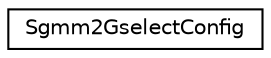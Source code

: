 digraph "Graphical Class Hierarchy"
{
  edge [fontname="Helvetica",fontsize="10",labelfontname="Helvetica",labelfontsize="10"];
  node [fontname="Helvetica",fontsize="10",shape=record];
  rankdir="LR";
  Node0 [label="Sgmm2GselectConfig",height=0.2,width=0.4,color="black", fillcolor="white", style="filled",URL="$structkaldi_1_1Sgmm2GselectConfig.html"];
}
